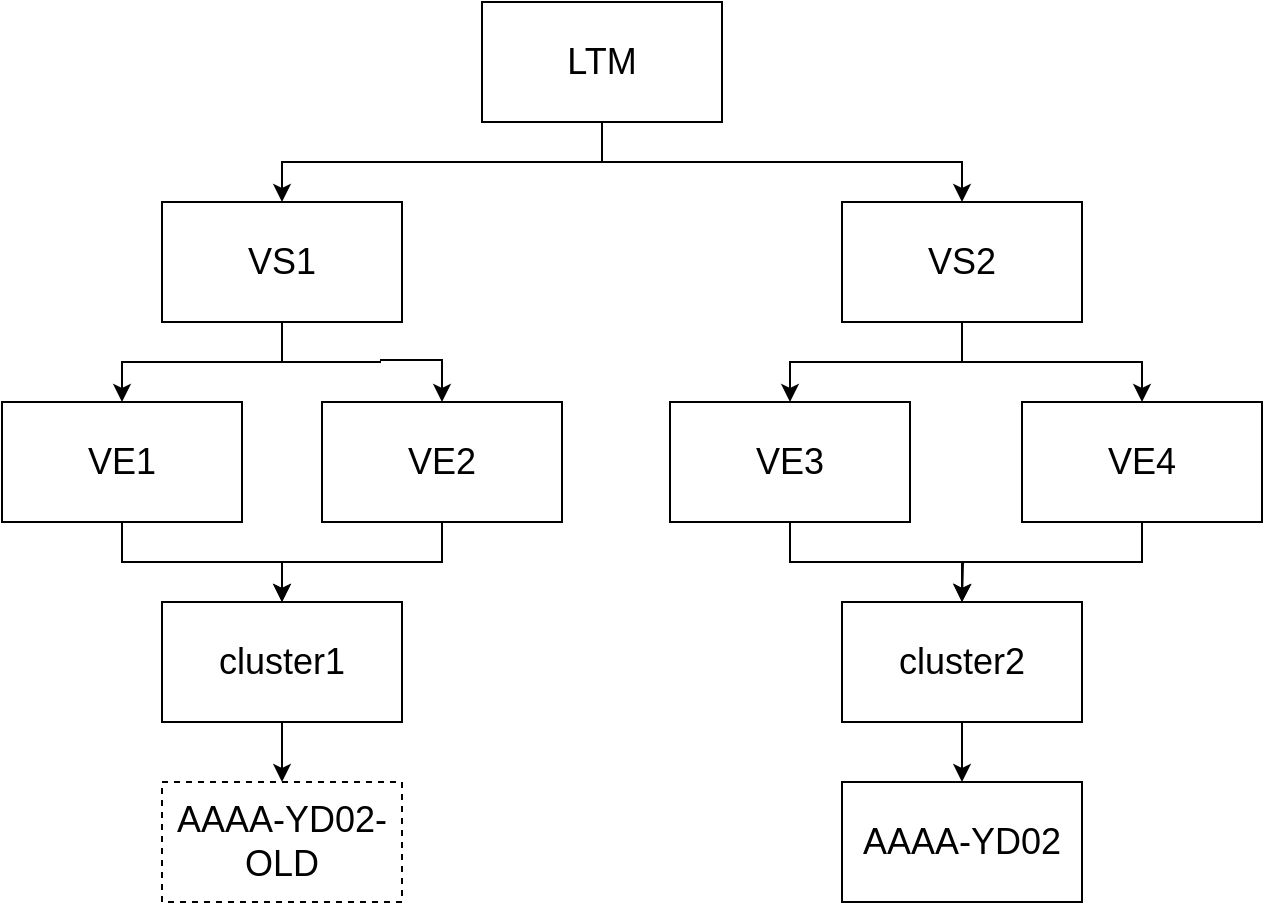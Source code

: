 <mxfile version="15.9.1" type="github">
  <diagram id="_pRjvd-coQ_f5uYXJXkM" name="Page-1">
    <mxGraphModel dx="1422" dy="796" grid="1" gridSize="10" guides="1" tooltips="1" connect="1" arrows="1" fold="1" page="1" pageScale="1" pageWidth="827" pageHeight="1169" math="0" shadow="0">
      <root>
        <mxCell id="0" />
        <mxCell id="1" parent="0" />
        <mxCell id="ymk8S7MA0Vr36AFwm7zs-8" style="edgeStyle=orthogonalEdgeStyle;rounded=0;orthogonalLoop=1;jettySize=auto;html=1;entryX=0.5;entryY=0;entryDx=0;entryDy=0;fontSize=18;startArrow=none;" edge="1" parent="1" target="ymk8S7MA0Vr36AFwm7zs-2">
          <mxGeometry relative="1" as="geometry">
            <mxPoint x="289" y="210" as="sourcePoint" />
            <Array as="points">
              <mxPoint x="289" y="210" />
              <mxPoint x="220" y="210" />
            </Array>
          </mxGeometry>
        </mxCell>
        <mxCell id="ymk8S7MA0Vr36AFwm7zs-9" style="edgeStyle=orthogonalEdgeStyle;rounded=0;orthogonalLoop=1;jettySize=auto;html=1;exitX=0.5;exitY=1;exitDx=0;exitDy=0;fontSize=18;" edge="1" parent="1" source="ymk8S7MA0Vr36AFwm7zs-1" target="ymk8S7MA0Vr36AFwm7zs-3">
          <mxGeometry relative="1" as="geometry" />
        </mxCell>
        <mxCell id="ymk8S7MA0Vr36AFwm7zs-1" value="&lt;font style=&quot;vertical-align: inherit ; font-size: 18px&quot;&gt;&lt;font style=&quot;vertical-align: inherit ; font-size: 18px&quot;&gt;&lt;font style=&quot;vertical-align: inherit ; font-size: 18px&quot;&gt;&lt;font style=&quot;vertical-align: inherit ; font-size: 18px&quot;&gt;LTM&lt;/font&gt;&lt;/font&gt;&lt;/font&gt;&lt;/font&gt;" style="rounded=0;whiteSpace=wrap;html=1;" vertex="1" parent="1">
          <mxGeometry x="320" y="130" width="120" height="60" as="geometry" />
        </mxCell>
        <mxCell id="ymk8S7MA0Vr36AFwm7zs-10" style="edgeStyle=orthogonalEdgeStyle;rounded=0;orthogonalLoop=1;jettySize=auto;html=1;exitX=0.5;exitY=1;exitDx=0;exitDy=0;entryX=0.5;entryY=0;entryDx=0;entryDy=0;fontSize=18;" edge="1" parent="1" source="ymk8S7MA0Vr36AFwm7zs-2" target="ymk8S7MA0Vr36AFwm7zs-4">
          <mxGeometry relative="1" as="geometry" />
        </mxCell>
        <mxCell id="ymk8S7MA0Vr36AFwm7zs-11" style="edgeStyle=orthogonalEdgeStyle;rounded=0;orthogonalLoop=1;jettySize=auto;html=1;entryX=0.5;entryY=0;entryDx=0;entryDy=0;fontSize=18;startArrow=none;" edge="1" parent="1" target="ymk8S7MA0Vr36AFwm7zs-6">
          <mxGeometry relative="1" as="geometry">
            <mxPoint x="269" y="309" as="sourcePoint" />
            <Array as="points">
              <mxPoint x="269" y="309" />
              <mxPoint x="300" y="309" />
            </Array>
          </mxGeometry>
        </mxCell>
        <mxCell id="ymk8S7MA0Vr36AFwm7zs-2" value="&lt;font style=&quot;vertical-align: inherit ; font-size: 18px&quot;&gt;&lt;font style=&quot;vertical-align: inherit ; font-size: 18px&quot;&gt;&lt;font style=&quot;vertical-align: inherit ; font-size: 18px&quot;&gt;&lt;font style=&quot;vertical-align: inherit ; font-size: 18px&quot;&gt;&lt;font style=&quot;vertical-align: inherit&quot;&gt;&lt;font style=&quot;vertical-align: inherit&quot;&gt;VS1&lt;/font&gt;&lt;/font&gt;&lt;/font&gt;&lt;/font&gt;&lt;/font&gt;&lt;/font&gt;" style="rounded=0;whiteSpace=wrap;html=1;" vertex="1" parent="1">
          <mxGeometry x="160" y="230" width="120" height="60" as="geometry" />
        </mxCell>
        <mxCell id="ymk8S7MA0Vr36AFwm7zs-12" style="edgeStyle=orthogonalEdgeStyle;rounded=0;orthogonalLoop=1;jettySize=auto;html=1;exitX=0.5;exitY=1;exitDx=0;exitDy=0;entryX=0.5;entryY=0;entryDx=0;entryDy=0;fontSize=18;" edge="1" parent="1" source="ymk8S7MA0Vr36AFwm7zs-3" target="ymk8S7MA0Vr36AFwm7zs-7">
          <mxGeometry relative="1" as="geometry" />
        </mxCell>
        <mxCell id="ymk8S7MA0Vr36AFwm7zs-13" style="edgeStyle=orthogonalEdgeStyle;rounded=0;orthogonalLoop=1;jettySize=auto;html=1;exitX=0.5;exitY=1;exitDx=0;exitDy=0;fontSize=18;" edge="1" parent="1" source="ymk8S7MA0Vr36AFwm7zs-3" target="ymk8S7MA0Vr36AFwm7zs-5">
          <mxGeometry relative="1" as="geometry" />
        </mxCell>
        <mxCell id="ymk8S7MA0Vr36AFwm7zs-3" value="&lt;font style=&quot;vertical-align: inherit ; font-size: 18px&quot;&gt;&lt;font style=&quot;vertical-align: inherit ; font-size: 18px&quot;&gt;&lt;font style=&quot;vertical-align: inherit ; font-size: 18px&quot;&gt;&lt;font style=&quot;vertical-align: inherit ; font-size: 18px&quot;&gt;&lt;font style=&quot;vertical-align: inherit&quot;&gt;&lt;font style=&quot;vertical-align: inherit&quot;&gt;VS2&lt;/font&gt;&lt;/font&gt;&lt;/font&gt;&lt;/font&gt;&lt;/font&gt;&lt;/font&gt;" style="rounded=0;whiteSpace=wrap;html=1;" vertex="1" parent="1">
          <mxGeometry x="500" y="230" width="120" height="60" as="geometry" />
        </mxCell>
        <mxCell id="ymk8S7MA0Vr36AFwm7zs-16" style="edgeStyle=orthogonalEdgeStyle;rounded=0;orthogonalLoop=1;jettySize=auto;html=1;exitX=0.5;exitY=1;exitDx=0;exitDy=0;fontSize=18;" edge="1" parent="1" source="ymk8S7MA0Vr36AFwm7zs-4" target="ymk8S7MA0Vr36AFwm7zs-14">
          <mxGeometry relative="1" as="geometry" />
        </mxCell>
        <mxCell id="ymk8S7MA0Vr36AFwm7zs-4" value="&lt;font style=&quot;vertical-align: inherit ; font-size: 18px&quot;&gt;&lt;font style=&quot;vertical-align: inherit ; font-size: 18px&quot;&gt;&lt;font style=&quot;vertical-align: inherit ; font-size: 18px&quot;&gt;&lt;font style=&quot;vertical-align: inherit ; font-size: 18px&quot;&gt;&lt;font style=&quot;vertical-align: inherit&quot;&gt;&lt;font style=&quot;vertical-align: inherit&quot;&gt;VE1&lt;/font&gt;&lt;/font&gt;&lt;/font&gt;&lt;/font&gt;&lt;/font&gt;&lt;/font&gt;" style="rounded=0;whiteSpace=wrap;html=1;" vertex="1" parent="1">
          <mxGeometry x="80" y="330" width="120" height="60" as="geometry" />
        </mxCell>
        <mxCell id="ymk8S7MA0Vr36AFwm7zs-22" style="edgeStyle=orthogonalEdgeStyle;rounded=0;orthogonalLoop=1;jettySize=auto;html=1;exitX=0.5;exitY=1;exitDx=0;exitDy=0;fontSize=18;" edge="1" parent="1" source="ymk8S7MA0Vr36AFwm7zs-5">
          <mxGeometry relative="1" as="geometry">
            <mxPoint x="560" y="430" as="targetPoint" />
          </mxGeometry>
        </mxCell>
        <mxCell id="ymk8S7MA0Vr36AFwm7zs-5" value="&lt;font style=&quot;vertical-align: inherit ; font-size: 18px&quot;&gt;&lt;font style=&quot;vertical-align: inherit ; font-size: 18px&quot;&gt;&lt;font style=&quot;vertical-align: inherit ; font-size: 18px&quot;&gt;&lt;font style=&quot;vertical-align: inherit ; font-size: 18px&quot;&gt;&lt;font style=&quot;vertical-align: inherit&quot;&gt;&lt;font style=&quot;vertical-align: inherit&quot;&gt;VE4&lt;/font&gt;&lt;/font&gt;&lt;/font&gt;&lt;/font&gt;&lt;/font&gt;&lt;/font&gt;" style="rounded=0;whiteSpace=wrap;html=1;" vertex="1" parent="1">
          <mxGeometry x="590" y="330" width="120" height="60" as="geometry" />
        </mxCell>
        <mxCell id="ymk8S7MA0Vr36AFwm7zs-17" style="edgeStyle=orthogonalEdgeStyle;rounded=0;orthogonalLoop=1;jettySize=auto;html=1;exitX=0.5;exitY=1;exitDx=0;exitDy=0;entryX=0.5;entryY=0;entryDx=0;entryDy=0;fontSize=18;" edge="1" parent="1" source="ymk8S7MA0Vr36AFwm7zs-6" target="ymk8S7MA0Vr36AFwm7zs-14">
          <mxGeometry relative="1" as="geometry" />
        </mxCell>
        <mxCell id="ymk8S7MA0Vr36AFwm7zs-6" value="&lt;font style=&quot;vertical-align: inherit ; font-size: 18px&quot;&gt;&lt;font style=&quot;vertical-align: inherit ; font-size: 18px&quot;&gt;&lt;font style=&quot;vertical-align: inherit ; font-size: 18px&quot;&gt;&lt;font style=&quot;vertical-align: inherit ; font-size: 18px&quot;&gt;&lt;font style=&quot;vertical-align: inherit&quot;&gt;&lt;font style=&quot;vertical-align: inherit&quot;&gt;VE2&lt;/font&gt;&lt;/font&gt;&lt;/font&gt;&lt;/font&gt;&lt;/font&gt;&lt;/font&gt;" style="rounded=0;whiteSpace=wrap;html=1;" vertex="1" parent="1">
          <mxGeometry x="240" y="330" width="120" height="60" as="geometry" />
        </mxCell>
        <mxCell id="ymk8S7MA0Vr36AFwm7zs-21" style="edgeStyle=orthogonalEdgeStyle;rounded=0;orthogonalLoop=1;jettySize=auto;html=1;exitX=0.5;exitY=1;exitDx=0;exitDy=0;entryX=0.5;entryY=0;entryDx=0;entryDy=0;fontSize=18;" edge="1" parent="1" source="ymk8S7MA0Vr36AFwm7zs-7" target="ymk8S7MA0Vr36AFwm7zs-15">
          <mxGeometry relative="1" as="geometry" />
        </mxCell>
        <mxCell id="ymk8S7MA0Vr36AFwm7zs-7" value="&lt;font style=&quot;vertical-align: inherit ; font-size: 18px&quot;&gt;&lt;font style=&quot;vertical-align: inherit ; font-size: 18px&quot;&gt;&lt;font style=&quot;vertical-align: inherit ; font-size: 18px&quot;&gt;&lt;font style=&quot;vertical-align: inherit ; font-size: 18px&quot;&gt;&lt;font style=&quot;vertical-align: inherit&quot;&gt;&lt;font style=&quot;vertical-align: inherit&quot;&gt;VE3&lt;/font&gt;&lt;/font&gt;&lt;/font&gt;&lt;/font&gt;&lt;/font&gt;&lt;/font&gt;" style="rounded=0;whiteSpace=wrap;html=1;" vertex="1" parent="1">
          <mxGeometry x="414" y="330" width="120" height="60" as="geometry" />
        </mxCell>
        <mxCell id="ymk8S7MA0Vr36AFwm7zs-24" style="edgeStyle=orthogonalEdgeStyle;rounded=0;orthogonalLoop=1;jettySize=auto;html=1;exitX=0.5;exitY=1;exitDx=0;exitDy=0;entryX=0.5;entryY=0;entryDx=0;entryDy=0;fontSize=18;" edge="1" parent="1" source="ymk8S7MA0Vr36AFwm7zs-14" target="ymk8S7MA0Vr36AFwm7zs-23">
          <mxGeometry relative="1" as="geometry" />
        </mxCell>
        <mxCell id="ymk8S7MA0Vr36AFwm7zs-14" value="&lt;font style=&quot;vertical-align: inherit ; font-size: 18px&quot;&gt;&lt;font style=&quot;vertical-align: inherit ; font-size: 18px&quot;&gt;&lt;font style=&quot;vertical-align: inherit ; font-size: 18px&quot;&gt;&lt;font style=&quot;vertical-align: inherit ; font-size: 18px&quot;&gt;&lt;font style=&quot;vertical-align: inherit&quot;&gt;&lt;font style=&quot;vertical-align: inherit&quot;&gt;cluster1&lt;/font&gt;&lt;/font&gt;&lt;/font&gt;&lt;/font&gt;&lt;/font&gt;&lt;/font&gt;" style="rounded=0;whiteSpace=wrap;html=1;" vertex="1" parent="1">
          <mxGeometry x="160" y="430" width="120" height="60" as="geometry" />
        </mxCell>
        <mxCell id="ymk8S7MA0Vr36AFwm7zs-43" style="edgeStyle=orthogonalEdgeStyle;rounded=0;orthogonalLoop=1;jettySize=auto;html=1;exitX=0.5;exitY=1;exitDx=0;exitDy=0;entryX=0.5;entryY=0;entryDx=0;entryDy=0;fontSize=18;" edge="1" parent="1" source="ymk8S7MA0Vr36AFwm7zs-15" target="ymk8S7MA0Vr36AFwm7zs-25">
          <mxGeometry relative="1" as="geometry" />
        </mxCell>
        <mxCell id="ymk8S7MA0Vr36AFwm7zs-15" value="&lt;font style=&quot;vertical-align: inherit ; font-size: 18px&quot;&gt;&lt;font style=&quot;vertical-align: inherit ; font-size: 18px&quot;&gt;&lt;font style=&quot;vertical-align: inherit ; font-size: 18px&quot;&gt;&lt;font style=&quot;vertical-align: inherit ; font-size: 18px&quot;&gt;&lt;font style=&quot;vertical-align: inherit&quot;&gt;&lt;font style=&quot;vertical-align: inherit&quot;&gt;cluster2&lt;/font&gt;&lt;/font&gt;&lt;/font&gt;&lt;/font&gt;&lt;/font&gt;&lt;/font&gt;" style="rounded=0;whiteSpace=wrap;html=1;" vertex="1" parent="1">
          <mxGeometry x="500" y="430" width="120" height="60" as="geometry" />
        </mxCell>
        <mxCell id="ymk8S7MA0Vr36AFwm7zs-23" value="&lt;font style=&quot;vertical-align: inherit ; font-size: 18px&quot;&gt;&lt;font style=&quot;vertical-align: inherit ; font-size: 18px&quot;&gt;&lt;font style=&quot;vertical-align: inherit ; font-size: 18px&quot;&gt;&lt;font style=&quot;vertical-align: inherit ; font-size: 18px&quot;&gt;&lt;font style=&quot;vertical-align: inherit&quot;&gt;&lt;font style=&quot;vertical-align: inherit&quot;&gt;&lt;font style=&quot;vertical-align: inherit&quot;&gt;&lt;font style=&quot;vertical-align: inherit&quot;&gt;AAAA-YD02-OLD&lt;/font&gt;&lt;/font&gt;&lt;/font&gt;&lt;/font&gt;&lt;/font&gt;&lt;/font&gt;&lt;/font&gt;&lt;/font&gt;" style="rounded=0;whiteSpace=wrap;html=1;dashed=1;" vertex="1" parent="1">
          <mxGeometry x="160" y="520" width="120" height="60" as="geometry" />
        </mxCell>
        <mxCell id="ymk8S7MA0Vr36AFwm7zs-25" value="&lt;font style=&quot;vertical-align: inherit ; font-size: 18px&quot;&gt;&lt;font style=&quot;vertical-align: inherit ; font-size: 18px&quot;&gt;&lt;font style=&quot;vertical-align: inherit ; font-size: 18px&quot;&gt;&lt;font style=&quot;vertical-align: inherit ; font-size: 18px&quot;&gt;&lt;font style=&quot;vertical-align: inherit&quot;&gt;&lt;font style=&quot;vertical-align: inherit&quot;&gt;AAAA-YD02&lt;/font&gt;&lt;/font&gt;&lt;/font&gt;&lt;/font&gt;&lt;/font&gt;&lt;/font&gt;" style="rounded=0;whiteSpace=wrap;html=1;" vertex="1" parent="1">
          <mxGeometry x="500" y="520" width="120" height="60" as="geometry" />
        </mxCell>
        <mxCell id="ymk8S7MA0Vr36AFwm7zs-26" value="" style="shape=image;html=1;verticalAlign=top;verticalLabelPosition=bottom;labelBackgroundColor=#ffffff;imageAspect=0;aspect=fixed;image=https://cdn2.iconfinder.com/data/icons/essential-web-1-1/50/close-cross-error-wrong-reject-128.png;dashed=1;fontSize=18;" vertex="1" parent="1">
          <mxGeometry x="297" y="200" width="18" height="18" as="geometry" />
        </mxCell>
        <mxCell id="ymk8S7MA0Vr36AFwm7zs-29" value="" style="edgeStyle=orthogonalEdgeStyle;rounded=0;orthogonalLoop=1;jettySize=auto;html=1;exitX=0.5;exitY=1;exitDx=0;exitDy=0;fontSize=18;endArrow=none;" edge="1" parent="1" source="ymk8S7MA0Vr36AFwm7zs-1">
          <mxGeometry relative="1" as="geometry">
            <mxPoint x="380" y="190" as="sourcePoint" />
            <mxPoint x="289" y="210" as="targetPoint" />
            <Array as="points">
              <mxPoint x="380" y="210" />
              <mxPoint x="289" y="210" />
            </Array>
          </mxGeometry>
        </mxCell>
        <mxCell id="ymk8S7MA0Vr36AFwm7zs-34" value="" style="shape=image;html=1;verticalAlign=top;verticalLabelPosition=bottom;labelBackgroundColor=#ffffff;imageAspect=0;aspect=fixed;image=https://cdn2.iconfinder.com/data/icons/essential-web-1-1/50/close-cross-error-wrong-reject-128.png;dashed=1;fontSize=18;" vertex="1" parent="1">
          <mxGeometry x="260" y="300" width="18" height="18" as="geometry" />
        </mxCell>
        <mxCell id="ymk8S7MA0Vr36AFwm7zs-37" value="" style="edgeStyle=orthogonalEdgeStyle;rounded=0;orthogonalLoop=1;jettySize=auto;html=1;exitX=0.5;exitY=1;exitDx=0;exitDy=0;fontSize=18;endArrow=none;" edge="1" parent="1" source="ymk8S7MA0Vr36AFwm7zs-2">
          <mxGeometry relative="1" as="geometry">
            <mxPoint x="220" y="290" as="sourcePoint" />
            <mxPoint x="269" y="310" as="targetPoint" />
          </mxGeometry>
        </mxCell>
        <mxCell id="ymk8S7MA0Vr36AFwm7zs-40" style="edgeStyle=orthogonalEdgeStyle;rounded=0;orthogonalLoop=1;jettySize=auto;html=1;exitX=0.5;exitY=1;exitDx=0;exitDy=0;fontSize=18;" edge="1" parent="1" source="ymk8S7MA0Vr36AFwm7zs-34" target="ymk8S7MA0Vr36AFwm7zs-34">
          <mxGeometry relative="1" as="geometry" />
        </mxCell>
        <mxCell id="ymk8S7MA0Vr36AFwm7zs-41" value="" style="shape=image;html=1;verticalAlign=top;verticalLabelPosition=bottom;labelBackgroundColor=#ffffff;imageAspect=0;aspect=fixed;image=https://cdn2.iconfinder.com/data/icons/essential-web-1-1/50/close-cross-error-wrong-reject-128.png;dashed=1;fontSize=18;" vertex="1" parent="1">
          <mxGeometry x="262" y="400" width="18" height="18" as="geometry" />
        </mxCell>
      </root>
    </mxGraphModel>
  </diagram>
</mxfile>
